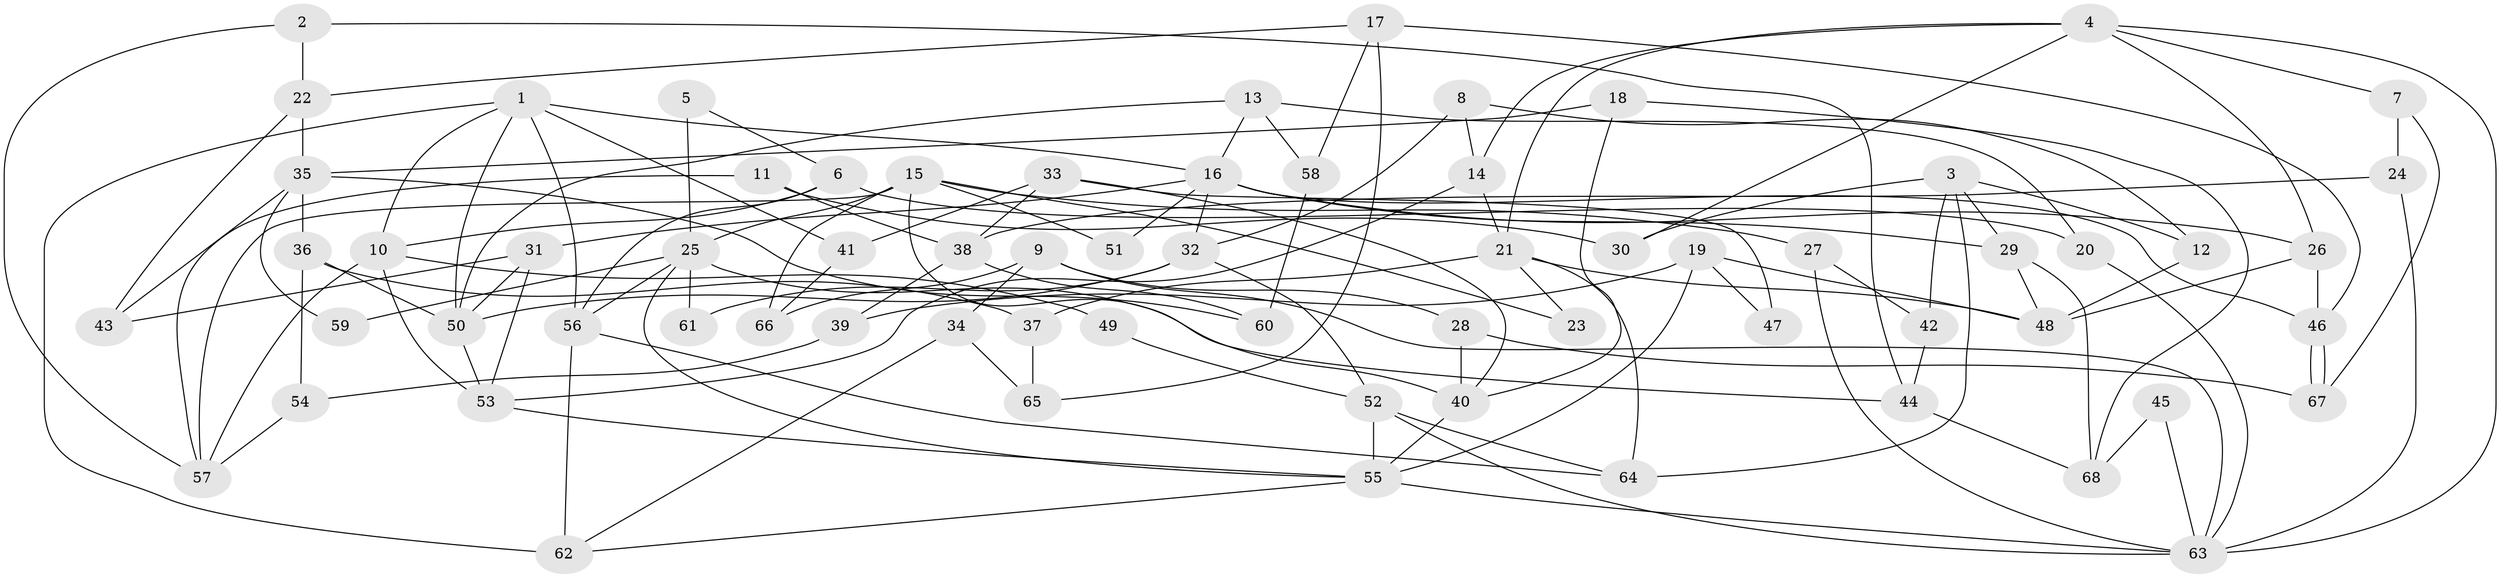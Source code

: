 // coarse degree distribution, {15: 0.024390243902439025, 8: 0.04878048780487805, 9: 0.04878048780487805, 2: 0.17073170731707318, 4: 0.17073170731707318, 3: 0.2682926829268293, 6: 0.07317073170731707, 7: 0.07317073170731707, 5: 0.12195121951219512}
// Generated by graph-tools (version 1.1) at 2025/51/03/04/25 22:51:23]
// undirected, 68 vertices, 136 edges
graph export_dot {
  node [color=gray90,style=filled];
  1;
  2;
  3;
  4;
  5;
  6;
  7;
  8;
  9;
  10;
  11;
  12;
  13;
  14;
  15;
  16;
  17;
  18;
  19;
  20;
  21;
  22;
  23;
  24;
  25;
  26;
  27;
  28;
  29;
  30;
  31;
  32;
  33;
  34;
  35;
  36;
  37;
  38;
  39;
  40;
  41;
  42;
  43;
  44;
  45;
  46;
  47;
  48;
  49;
  50;
  51;
  52;
  53;
  54;
  55;
  56;
  57;
  58;
  59;
  60;
  61;
  62;
  63;
  64;
  65;
  66;
  67;
  68;
  1 -- 62;
  1 -- 16;
  1 -- 10;
  1 -- 41;
  1 -- 50;
  1 -- 56;
  2 -- 44;
  2 -- 22;
  2 -- 57;
  3 -- 64;
  3 -- 12;
  3 -- 29;
  3 -- 30;
  3 -- 42;
  4 -- 14;
  4 -- 26;
  4 -- 7;
  4 -- 21;
  4 -- 30;
  4 -- 63;
  5 -- 25;
  5 -- 6;
  6 -- 10;
  6 -- 56;
  6 -- 20;
  7 -- 67;
  7 -- 24;
  8 -- 14;
  8 -- 32;
  8 -- 12;
  9 -- 34;
  9 -- 63;
  9 -- 28;
  9 -- 66;
  10 -- 53;
  10 -- 49;
  10 -- 57;
  11 -- 30;
  11 -- 57;
  11 -- 38;
  12 -- 48;
  13 -- 16;
  13 -- 20;
  13 -- 50;
  13 -- 58;
  14 -- 53;
  14 -- 21;
  15 -- 40;
  15 -- 57;
  15 -- 23;
  15 -- 25;
  15 -- 27;
  15 -- 51;
  15 -- 66;
  16 -- 32;
  16 -- 29;
  16 -- 26;
  16 -- 31;
  16 -- 46;
  16 -- 51;
  17 -- 46;
  17 -- 58;
  17 -- 22;
  17 -- 65;
  18 -- 35;
  18 -- 68;
  18 -- 40;
  19 -- 55;
  19 -- 48;
  19 -- 39;
  19 -- 47;
  20 -- 63;
  21 -- 64;
  21 -- 23;
  21 -- 37;
  21 -- 48;
  22 -- 43;
  22 -- 35;
  24 -- 38;
  24 -- 63;
  25 -- 55;
  25 -- 44;
  25 -- 56;
  25 -- 59;
  25 -- 61;
  26 -- 46;
  26 -- 48;
  27 -- 63;
  27 -- 42;
  28 -- 40;
  28 -- 67;
  29 -- 48;
  29 -- 68;
  31 -- 50;
  31 -- 43;
  31 -- 53;
  32 -- 52;
  32 -- 50;
  32 -- 61;
  33 -- 41;
  33 -- 40;
  33 -- 38;
  33 -- 47;
  34 -- 62;
  34 -- 65;
  35 -- 36;
  35 -- 43;
  35 -- 59;
  35 -- 60;
  36 -- 50;
  36 -- 54;
  36 -- 37;
  37 -- 65;
  38 -- 39;
  38 -- 60;
  39 -- 54;
  40 -- 55;
  41 -- 66;
  42 -- 44;
  44 -- 68;
  45 -- 68;
  45 -- 63;
  46 -- 67;
  46 -- 67;
  49 -- 52;
  50 -- 53;
  52 -- 63;
  52 -- 55;
  52 -- 64;
  53 -- 55;
  54 -- 57;
  55 -- 63;
  55 -- 62;
  56 -- 62;
  56 -- 64;
  58 -- 60;
}
